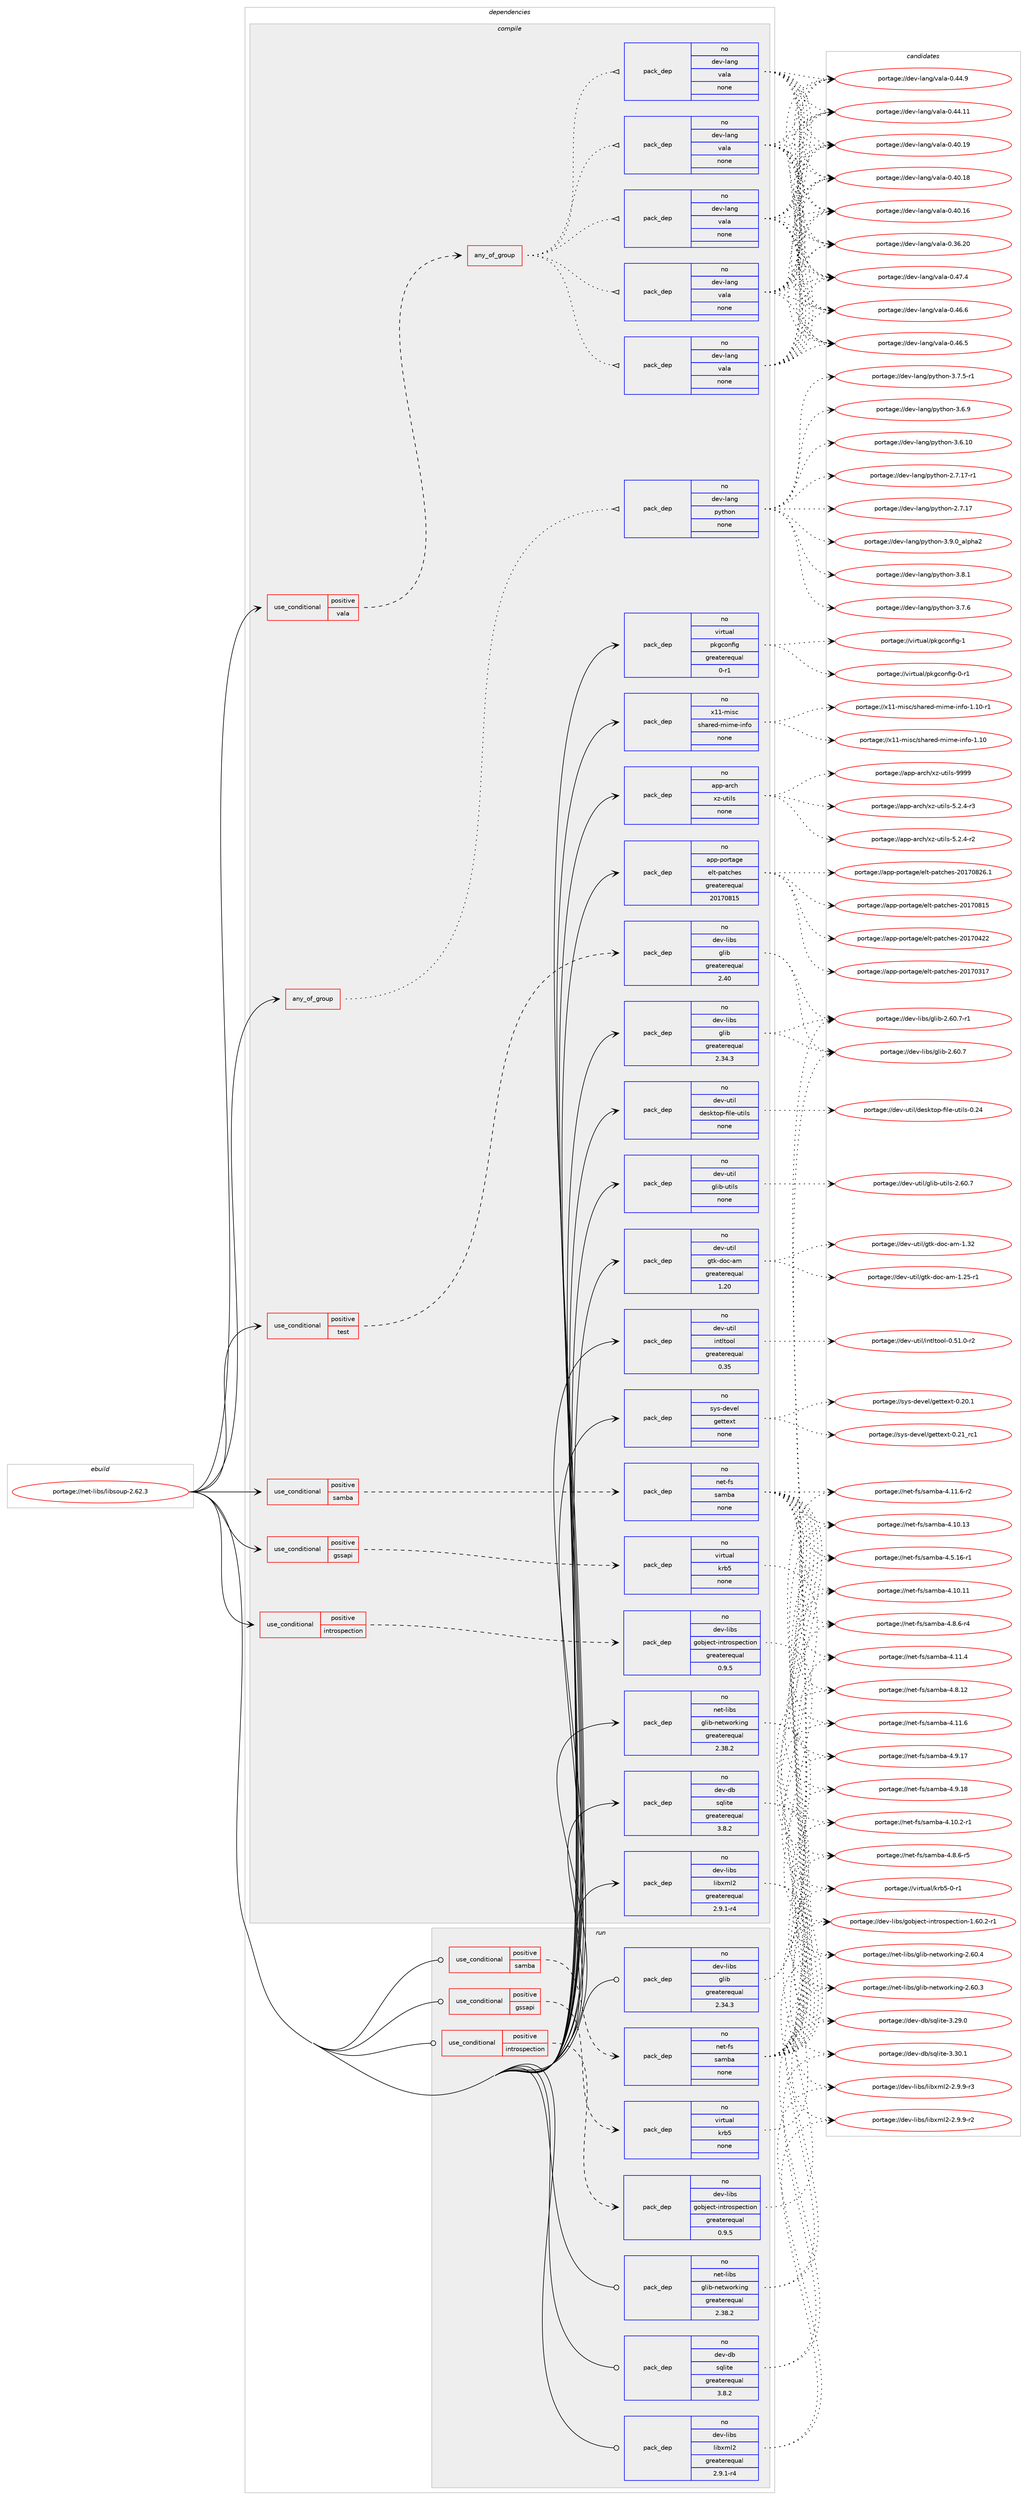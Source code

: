 digraph prolog {

# *************
# Graph options
# *************

newrank=true;
concentrate=true;
compound=true;
graph [rankdir=LR,fontname=Helvetica,fontsize=10,ranksep=1.5];#, ranksep=2.5, nodesep=0.2];
edge  [arrowhead=vee];
node  [fontname=Helvetica,fontsize=10];

# **********
# The ebuild
# **********

subgraph cluster_leftcol {
color=gray;
rank=same;
label=<<i>ebuild</i>>;
id [label="portage://net-libs/libsoup-2.62.3", color=red, width=4, href="../net-libs/libsoup-2.62.3.svg"];
}

# ****************
# The dependencies
# ****************

subgraph cluster_midcol {
color=gray;
label=<<i>dependencies</i>>;
subgraph cluster_compile {
fillcolor="#eeeeee";
style=filled;
label=<<i>compile</i>>;
subgraph any2145 {
dependency140431 [label=<<TABLE BORDER="0" CELLBORDER="1" CELLSPACING="0" CELLPADDING="4"><TR><TD CELLPADDING="10">any_of_group</TD></TR></TABLE>>, shape=none, color=red];subgraph pack107980 {
dependency140432 [label=<<TABLE BORDER="0" CELLBORDER="1" CELLSPACING="0" CELLPADDING="4" WIDTH="220"><TR><TD ROWSPAN="6" CELLPADDING="30">pack_dep</TD></TR><TR><TD WIDTH="110">no</TD></TR><TR><TD>dev-lang</TD></TR><TR><TD>python</TD></TR><TR><TD>none</TD></TR><TR><TD></TD></TR></TABLE>>, shape=none, color=blue];
}
dependency140431:e -> dependency140432:w [weight=20,style="dotted",arrowhead="oinv"];
}
id:e -> dependency140431:w [weight=20,style="solid",arrowhead="vee"];
subgraph cond30163 {
dependency140433 [label=<<TABLE BORDER="0" CELLBORDER="1" CELLSPACING="0" CELLPADDING="4"><TR><TD ROWSPAN="3" CELLPADDING="10">use_conditional</TD></TR><TR><TD>positive</TD></TR><TR><TD>gssapi</TD></TR></TABLE>>, shape=none, color=red];
subgraph pack107981 {
dependency140434 [label=<<TABLE BORDER="0" CELLBORDER="1" CELLSPACING="0" CELLPADDING="4" WIDTH="220"><TR><TD ROWSPAN="6" CELLPADDING="30">pack_dep</TD></TR><TR><TD WIDTH="110">no</TD></TR><TR><TD>virtual</TD></TR><TR><TD>krb5</TD></TR><TR><TD>none</TD></TR><TR><TD></TD></TR></TABLE>>, shape=none, color=blue];
}
dependency140433:e -> dependency140434:w [weight=20,style="dashed",arrowhead="vee"];
}
id:e -> dependency140433:w [weight=20,style="solid",arrowhead="vee"];
subgraph cond30164 {
dependency140435 [label=<<TABLE BORDER="0" CELLBORDER="1" CELLSPACING="0" CELLPADDING="4"><TR><TD ROWSPAN="3" CELLPADDING="10">use_conditional</TD></TR><TR><TD>positive</TD></TR><TR><TD>introspection</TD></TR></TABLE>>, shape=none, color=red];
subgraph pack107982 {
dependency140436 [label=<<TABLE BORDER="0" CELLBORDER="1" CELLSPACING="0" CELLPADDING="4" WIDTH="220"><TR><TD ROWSPAN="6" CELLPADDING="30">pack_dep</TD></TR><TR><TD WIDTH="110">no</TD></TR><TR><TD>dev-libs</TD></TR><TR><TD>gobject-introspection</TD></TR><TR><TD>greaterequal</TD></TR><TR><TD>0.9.5</TD></TR></TABLE>>, shape=none, color=blue];
}
dependency140435:e -> dependency140436:w [weight=20,style="dashed",arrowhead="vee"];
}
id:e -> dependency140435:w [weight=20,style="solid",arrowhead="vee"];
subgraph cond30165 {
dependency140437 [label=<<TABLE BORDER="0" CELLBORDER="1" CELLSPACING="0" CELLPADDING="4"><TR><TD ROWSPAN="3" CELLPADDING="10">use_conditional</TD></TR><TR><TD>positive</TD></TR><TR><TD>samba</TD></TR></TABLE>>, shape=none, color=red];
subgraph pack107983 {
dependency140438 [label=<<TABLE BORDER="0" CELLBORDER="1" CELLSPACING="0" CELLPADDING="4" WIDTH="220"><TR><TD ROWSPAN="6" CELLPADDING="30">pack_dep</TD></TR><TR><TD WIDTH="110">no</TD></TR><TR><TD>net-fs</TD></TR><TR><TD>samba</TD></TR><TR><TD>none</TD></TR><TR><TD></TD></TR></TABLE>>, shape=none, color=blue];
}
dependency140437:e -> dependency140438:w [weight=20,style="dashed",arrowhead="vee"];
}
id:e -> dependency140437:w [weight=20,style="solid",arrowhead="vee"];
subgraph cond30166 {
dependency140439 [label=<<TABLE BORDER="0" CELLBORDER="1" CELLSPACING="0" CELLPADDING="4"><TR><TD ROWSPAN="3" CELLPADDING="10">use_conditional</TD></TR><TR><TD>positive</TD></TR><TR><TD>test</TD></TR></TABLE>>, shape=none, color=red];
subgraph pack107984 {
dependency140440 [label=<<TABLE BORDER="0" CELLBORDER="1" CELLSPACING="0" CELLPADDING="4" WIDTH="220"><TR><TD ROWSPAN="6" CELLPADDING="30">pack_dep</TD></TR><TR><TD WIDTH="110">no</TD></TR><TR><TD>dev-libs</TD></TR><TR><TD>glib</TD></TR><TR><TD>greaterequal</TD></TR><TR><TD>2.40</TD></TR></TABLE>>, shape=none, color=blue];
}
dependency140439:e -> dependency140440:w [weight=20,style="dashed",arrowhead="vee"];
}
id:e -> dependency140439:w [weight=20,style="solid",arrowhead="vee"];
subgraph cond30167 {
dependency140441 [label=<<TABLE BORDER="0" CELLBORDER="1" CELLSPACING="0" CELLPADDING="4"><TR><TD ROWSPAN="3" CELLPADDING="10">use_conditional</TD></TR><TR><TD>positive</TD></TR><TR><TD>vala</TD></TR></TABLE>>, shape=none, color=red];
subgraph any2146 {
dependency140442 [label=<<TABLE BORDER="0" CELLBORDER="1" CELLSPACING="0" CELLPADDING="4"><TR><TD CELLPADDING="10">any_of_group</TD></TR></TABLE>>, shape=none, color=red];subgraph pack107985 {
dependency140443 [label=<<TABLE BORDER="0" CELLBORDER="1" CELLSPACING="0" CELLPADDING="4" WIDTH="220"><TR><TD ROWSPAN="6" CELLPADDING="30">pack_dep</TD></TR><TR><TD WIDTH="110">no</TD></TR><TR><TD>dev-lang</TD></TR><TR><TD>vala</TD></TR><TR><TD>none</TD></TR><TR><TD></TD></TR></TABLE>>, shape=none, color=blue];
}
dependency140442:e -> dependency140443:w [weight=20,style="dotted",arrowhead="oinv"];
subgraph pack107986 {
dependency140444 [label=<<TABLE BORDER="0" CELLBORDER="1" CELLSPACING="0" CELLPADDING="4" WIDTH="220"><TR><TD ROWSPAN="6" CELLPADDING="30">pack_dep</TD></TR><TR><TD WIDTH="110">no</TD></TR><TR><TD>dev-lang</TD></TR><TR><TD>vala</TD></TR><TR><TD>none</TD></TR><TR><TD></TD></TR></TABLE>>, shape=none, color=blue];
}
dependency140442:e -> dependency140444:w [weight=20,style="dotted",arrowhead="oinv"];
subgraph pack107987 {
dependency140445 [label=<<TABLE BORDER="0" CELLBORDER="1" CELLSPACING="0" CELLPADDING="4" WIDTH="220"><TR><TD ROWSPAN="6" CELLPADDING="30">pack_dep</TD></TR><TR><TD WIDTH="110">no</TD></TR><TR><TD>dev-lang</TD></TR><TR><TD>vala</TD></TR><TR><TD>none</TD></TR><TR><TD></TD></TR></TABLE>>, shape=none, color=blue];
}
dependency140442:e -> dependency140445:w [weight=20,style="dotted",arrowhead="oinv"];
subgraph pack107988 {
dependency140446 [label=<<TABLE BORDER="0" CELLBORDER="1" CELLSPACING="0" CELLPADDING="4" WIDTH="220"><TR><TD ROWSPAN="6" CELLPADDING="30">pack_dep</TD></TR><TR><TD WIDTH="110">no</TD></TR><TR><TD>dev-lang</TD></TR><TR><TD>vala</TD></TR><TR><TD>none</TD></TR><TR><TD></TD></TR></TABLE>>, shape=none, color=blue];
}
dependency140442:e -> dependency140446:w [weight=20,style="dotted",arrowhead="oinv"];
subgraph pack107989 {
dependency140447 [label=<<TABLE BORDER="0" CELLBORDER="1" CELLSPACING="0" CELLPADDING="4" WIDTH="220"><TR><TD ROWSPAN="6" CELLPADDING="30">pack_dep</TD></TR><TR><TD WIDTH="110">no</TD></TR><TR><TD>dev-lang</TD></TR><TR><TD>vala</TD></TR><TR><TD>none</TD></TR><TR><TD></TD></TR></TABLE>>, shape=none, color=blue];
}
dependency140442:e -> dependency140447:w [weight=20,style="dotted",arrowhead="oinv"];
}
dependency140441:e -> dependency140442:w [weight=20,style="dashed",arrowhead="vee"];
}
id:e -> dependency140441:w [weight=20,style="solid",arrowhead="vee"];
subgraph pack107990 {
dependency140448 [label=<<TABLE BORDER="0" CELLBORDER="1" CELLSPACING="0" CELLPADDING="4" WIDTH="220"><TR><TD ROWSPAN="6" CELLPADDING="30">pack_dep</TD></TR><TR><TD WIDTH="110">no</TD></TR><TR><TD>app-arch</TD></TR><TR><TD>xz-utils</TD></TR><TR><TD>none</TD></TR><TR><TD></TD></TR></TABLE>>, shape=none, color=blue];
}
id:e -> dependency140448:w [weight=20,style="solid",arrowhead="vee"];
subgraph pack107991 {
dependency140449 [label=<<TABLE BORDER="0" CELLBORDER="1" CELLSPACING="0" CELLPADDING="4" WIDTH="220"><TR><TD ROWSPAN="6" CELLPADDING="30">pack_dep</TD></TR><TR><TD WIDTH="110">no</TD></TR><TR><TD>app-portage</TD></TR><TR><TD>elt-patches</TD></TR><TR><TD>greaterequal</TD></TR><TR><TD>20170815</TD></TR></TABLE>>, shape=none, color=blue];
}
id:e -> dependency140449:w [weight=20,style="solid",arrowhead="vee"];
subgraph pack107992 {
dependency140450 [label=<<TABLE BORDER="0" CELLBORDER="1" CELLSPACING="0" CELLPADDING="4" WIDTH="220"><TR><TD ROWSPAN="6" CELLPADDING="30">pack_dep</TD></TR><TR><TD WIDTH="110">no</TD></TR><TR><TD>dev-db</TD></TR><TR><TD>sqlite</TD></TR><TR><TD>greaterequal</TD></TR><TR><TD>3.8.2</TD></TR></TABLE>>, shape=none, color=blue];
}
id:e -> dependency140450:w [weight=20,style="solid",arrowhead="vee"];
subgraph pack107993 {
dependency140451 [label=<<TABLE BORDER="0" CELLBORDER="1" CELLSPACING="0" CELLPADDING="4" WIDTH="220"><TR><TD ROWSPAN="6" CELLPADDING="30">pack_dep</TD></TR><TR><TD WIDTH="110">no</TD></TR><TR><TD>dev-libs</TD></TR><TR><TD>glib</TD></TR><TR><TD>greaterequal</TD></TR><TR><TD>2.34.3</TD></TR></TABLE>>, shape=none, color=blue];
}
id:e -> dependency140451:w [weight=20,style="solid",arrowhead="vee"];
subgraph pack107994 {
dependency140452 [label=<<TABLE BORDER="0" CELLBORDER="1" CELLSPACING="0" CELLPADDING="4" WIDTH="220"><TR><TD ROWSPAN="6" CELLPADDING="30">pack_dep</TD></TR><TR><TD WIDTH="110">no</TD></TR><TR><TD>dev-libs</TD></TR><TR><TD>libxml2</TD></TR><TR><TD>greaterequal</TD></TR><TR><TD>2.9.1-r4</TD></TR></TABLE>>, shape=none, color=blue];
}
id:e -> dependency140452:w [weight=20,style="solid",arrowhead="vee"];
subgraph pack107995 {
dependency140453 [label=<<TABLE BORDER="0" CELLBORDER="1" CELLSPACING="0" CELLPADDING="4" WIDTH="220"><TR><TD ROWSPAN="6" CELLPADDING="30">pack_dep</TD></TR><TR><TD WIDTH="110">no</TD></TR><TR><TD>dev-util</TD></TR><TR><TD>desktop-file-utils</TD></TR><TR><TD>none</TD></TR><TR><TD></TD></TR></TABLE>>, shape=none, color=blue];
}
id:e -> dependency140453:w [weight=20,style="solid",arrowhead="vee"];
subgraph pack107996 {
dependency140454 [label=<<TABLE BORDER="0" CELLBORDER="1" CELLSPACING="0" CELLPADDING="4" WIDTH="220"><TR><TD ROWSPAN="6" CELLPADDING="30">pack_dep</TD></TR><TR><TD WIDTH="110">no</TD></TR><TR><TD>dev-util</TD></TR><TR><TD>glib-utils</TD></TR><TR><TD>none</TD></TR><TR><TD></TD></TR></TABLE>>, shape=none, color=blue];
}
id:e -> dependency140454:w [weight=20,style="solid",arrowhead="vee"];
subgraph pack107997 {
dependency140455 [label=<<TABLE BORDER="0" CELLBORDER="1" CELLSPACING="0" CELLPADDING="4" WIDTH="220"><TR><TD ROWSPAN="6" CELLPADDING="30">pack_dep</TD></TR><TR><TD WIDTH="110">no</TD></TR><TR><TD>dev-util</TD></TR><TR><TD>gtk-doc-am</TD></TR><TR><TD>greaterequal</TD></TR><TR><TD>1.20</TD></TR></TABLE>>, shape=none, color=blue];
}
id:e -> dependency140455:w [weight=20,style="solid",arrowhead="vee"];
subgraph pack107998 {
dependency140456 [label=<<TABLE BORDER="0" CELLBORDER="1" CELLSPACING="0" CELLPADDING="4" WIDTH="220"><TR><TD ROWSPAN="6" CELLPADDING="30">pack_dep</TD></TR><TR><TD WIDTH="110">no</TD></TR><TR><TD>dev-util</TD></TR><TR><TD>intltool</TD></TR><TR><TD>greaterequal</TD></TR><TR><TD>0.35</TD></TR></TABLE>>, shape=none, color=blue];
}
id:e -> dependency140456:w [weight=20,style="solid",arrowhead="vee"];
subgraph pack107999 {
dependency140457 [label=<<TABLE BORDER="0" CELLBORDER="1" CELLSPACING="0" CELLPADDING="4" WIDTH="220"><TR><TD ROWSPAN="6" CELLPADDING="30">pack_dep</TD></TR><TR><TD WIDTH="110">no</TD></TR><TR><TD>net-libs</TD></TR><TR><TD>glib-networking</TD></TR><TR><TD>greaterequal</TD></TR><TR><TD>2.38.2</TD></TR></TABLE>>, shape=none, color=blue];
}
id:e -> dependency140457:w [weight=20,style="solid",arrowhead="vee"];
subgraph pack108000 {
dependency140458 [label=<<TABLE BORDER="0" CELLBORDER="1" CELLSPACING="0" CELLPADDING="4" WIDTH="220"><TR><TD ROWSPAN="6" CELLPADDING="30">pack_dep</TD></TR><TR><TD WIDTH="110">no</TD></TR><TR><TD>sys-devel</TD></TR><TR><TD>gettext</TD></TR><TR><TD>none</TD></TR><TR><TD></TD></TR></TABLE>>, shape=none, color=blue];
}
id:e -> dependency140458:w [weight=20,style="solid",arrowhead="vee"];
subgraph pack108001 {
dependency140459 [label=<<TABLE BORDER="0" CELLBORDER="1" CELLSPACING="0" CELLPADDING="4" WIDTH="220"><TR><TD ROWSPAN="6" CELLPADDING="30">pack_dep</TD></TR><TR><TD WIDTH="110">no</TD></TR><TR><TD>virtual</TD></TR><TR><TD>pkgconfig</TD></TR><TR><TD>greaterequal</TD></TR><TR><TD>0-r1</TD></TR></TABLE>>, shape=none, color=blue];
}
id:e -> dependency140459:w [weight=20,style="solid",arrowhead="vee"];
subgraph pack108002 {
dependency140460 [label=<<TABLE BORDER="0" CELLBORDER="1" CELLSPACING="0" CELLPADDING="4" WIDTH="220"><TR><TD ROWSPAN="6" CELLPADDING="30">pack_dep</TD></TR><TR><TD WIDTH="110">no</TD></TR><TR><TD>x11-misc</TD></TR><TR><TD>shared-mime-info</TD></TR><TR><TD>none</TD></TR><TR><TD></TD></TR></TABLE>>, shape=none, color=blue];
}
id:e -> dependency140460:w [weight=20,style="solid",arrowhead="vee"];
}
subgraph cluster_compileandrun {
fillcolor="#eeeeee";
style=filled;
label=<<i>compile and run</i>>;
}
subgraph cluster_run {
fillcolor="#eeeeee";
style=filled;
label=<<i>run</i>>;
subgraph cond30168 {
dependency140461 [label=<<TABLE BORDER="0" CELLBORDER="1" CELLSPACING="0" CELLPADDING="4"><TR><TD ROWSPAN="3" CELLPADDING="10">use_conditional</TD></TR><TR><TD>positive</TD></TR><TR><TD>gssapi</TD></TR></TABLE>>, shape=none, color=red];
subgraph pack108003 {
dependency140462 [label=<<TABLE BORDER="0" CELLBORDER="1" CELLSPACING="0" CELLPADDING="4" WIDTH="220"><TR><TD ROWSPAN="6" CELLPADDING="30">pack_dep</TD></TR><TR><TD WIDTH="110">no</TD></TR><TR><TD>virtual</TD></TR><TR><TD>krb5</TD></TR><TR><TD>none</TD></TR><TR><TD></TD></TR></TABLE>>, shape=none, color=blue];
}
dependency140461:e -> dependency140462:w [weight=20,style="dashed",arrowhead="vee"];
}
id:e -> dependency140461:w [weight=20,style="solid",arrowhead="odot"];
subgraph cond30169 {
dependency140463 [label=<<TABLE BORDER="0" CELLBORDER="1" CELLSPACING="0" CELLPADDING="4"><TR><TD ROWSPAN="3" CELLPADDING="10">use_conditional</TD></TR><TR><TD>positive</TD></TR><TR><TD>introspection</TD></TR></TABLE>>, shape=none, color=red];
subgraph pack108004 {
dependency140464 [label=<<TABLE BORDER="0" CELLBORDER="1" CELLSPACING="0" CELLPADDING="4" WIDTH="220"><TR><TD ROWSPAN="6" CELLPADDING="30">pack_dep</TD></TR><TR><TD WIDTH="110">no</TD></TR><TR><TD>dev-libs</TD></TR><TR><TD>gobject-introspection</TD></TR><TR><TD>greaterequal</TD></TR><TR><TD>0.9.5</TD></TR></TABLE>>, shape=none, color=blue];
}
dependency140463:e -> dependency140464:w [weight=20,style="dashed",arrowhead="vee"];
}
id:e -> dependency140463:w [weight=20,style="solid",arrowhead="odot"];
subgraph cond30170 {
dependency140465 [label=<<TABLE BORDER="0" CELLBORDER="1" CELLSPACING="0" CELLPADDING="4"><TR><TD ROWSPAN="3" CELLPADDING="10">use_conditional</TD></TR><TR><TD>positive</TD></TR><TR><TD>samba</TD></TR></TABLE>>, shape=none, color=red];
subgraph pack108005 {
dependency140466 [label=<<TABLE BORDER="0" CELLBORDER="1" CELLSPACING="0" CELLPADDING="4" WIDTH="220"><TR><TD ROWSPAN="6" CELLPADDING="30">pack_dep</TD></TR><TR><TD WIDTH="110">no</TD></TR><TR><TD>net-fs</TD></TR><TR><TD>samba</TD></TR><TR><TD>none</TD></TR><TR><TD></TD></TR></TABLE>>, shape=none, color=blue];
}
dependency140465:e -> dependency140466:w [weight=20,style="dashed",arrowhead="vee"];
}
id:e -> dependency140465:w [weight=20,style="solid",arrowhead="odot"];
subgraph pack108006 {
dependency140467 [label=<<TABLE BORDER="0" CELLBORDER="1" CELLSPACING="0" CELLPADDING="4" WIDTH="220"><TR><TD ROWSPAN="6" CELLPADDING="30">pack_dep</TD></TR><TR><TD WIDTH="110">no</TD></TR><TR><TD>dev-db</TD></TR><TR><TD>sqlite</TD></TR><TR><TD>greaterequal</TD></TR><TR><TD>3.8.2</TD></TR></TABLE>>, shape=none, color=blue];
}
id:e -> dependency140467:w [weight=20,style="solid",arrowhead="odot"];
subgraph pack108007 {
dependency140468 [label=<<TABLE BORDER="0" CELLBORDER="1" CELLSPACING="0" CELLPADDING="4" WIDTH="220"><TR><TD ROWSPAN="6" CELLPADDING="30">pack_dep</TD></TR><TR><TD WIDTH="110">no</TD></TR><TR><TD>dev-libs</TD></TR><TR><TD>glib</TD></TR><TR><TD>greaterequal</TD></TR><TR><TD>2.34.3</TD></TR></TABLE>>, shape=none, color=blue];
}
id:e -> dependency140468:w [weight=20,style="solid",arrowhead="odot"];
subgraph pack108008 {
dependency140469 [label=<<TABLE BORDER="0" CELLBORDER="1" CELLSPACING="0" CELLPADDING="4" WIDTH="220"><TR><TD ROWSPAN="6" CELLPADDING="30">pack_dep</TD></TR><TR><TD WIDTH="110">no</TD></TR><TR><TD>dev-libs</TD></TR><TR><TD>libxml2</TD></TR><TR><TD>greaterequal</TD></TR><TR><TD>2.9.1-r4</TD></TR></TABLE>>, shape=none, color=blue];
}
id:e -> dependency140469:w [weight=20,style="solid",arrowhead="odot"];
subgraph pack108009 {
dependency140470 [label=<<TABLE BORDER="0" CELLBORDER="1" CELLSPACING="0" CELLPADDING="4" WIDTH="220"><TR><TD ROWSPAN="6" CELLPADDING="30">pack_dep</TD></TR><TR><TD WIDTH="110">no</TD></TR><TR><TD>net-libs</TD></TR><TR><TD>glib-networking</TD></TR><TR><TD>greaterequal</TD></TR><TR><TD>2.38.2</TD></TR></TABLE>>, shape=none, color=blue];
}
id:e -> dependency140470:w [weight=20,style="solid",arrowhead="odot"];
}
}

# **************
# The candidates
# **************

subgraph cluster_choices {
rank=same;
color=gray;
label=<<i>candidates</i>>;

subgraph choice107980 {
color=black;
nodesep=1;
choice10010111845108971101034711212111610411111045514657464895971081121049750 [label="portage://dev-lang/python-3.9.0_alpha2", color=red, width=4,href="../dev-lang/python-3.9.0_alpha2.svg"];
choice100101118451089711010347112121116104111110455146564649 [label="portage://dev-lang/python-3.8.1", color=red, width=4,href="../dev-lang/python-3.8.1.svg"];
choice100101118451089711010347112121116104111110455146554654 [label="portage://dev-lang/python-3.7.6", color=red, width=4,href="../dev-lang/python-3.7.6.svg"];
choice1001011184510897110103471121211161041111104551465546534511449 [label="portage://dev-lang/python-3.7.5-r1", color=red, width=4,href="../dev-lang/python-3.7.5-r1.svg"];
choice100101118451089711010347112121116104111110455146544657 [label="portage://dev-lang/python-3.6.9", color=red, width=4,href="../dev-lang/python-3.6.9.svg"];
choice10010111845108971101034711212111610411111045514654464948 [label="portage://dev-lang/python-3.6.10", color=red, width=4,href="../dev-lang/python-3.6.10.svg"];
choice100101118451089711010347112121116104111110455046554649554511449 [label="portage://dev-lang/python-2.7.17-r1", color=red, width=4,href="../dev-lang/python-2.7.17-r1.svg"];
choice10010111845108971101034711212111610411111045504655464955 [label="portage://dev-lang/python-2.7.17", color=red, width=4,href="../dev-lang/python-2.7.17.svg"];
dependency140432:e -> choice10010111845108971101034711212111610411111045514657464895971081121049750:w [style=dotted,weight="100"];
dependency140432:e -> choice100101118451089711010347112121116104111110455146564649:w [style=dotted,weight="100"];
dependency140432:e -> choice100101118451089711010347112121116104111110455146554654:w [style=dotted,weight="100"];
dependency140432:e -> choice1001011184510897110103471121211161041111104551465546534511449:w [style=dotted,weight="100"];
dependency140432:e -> choice100101118451089711010347112121116104111110455146544657:w [style=dotted,weight="100"];
dependency140432:e -> choice10010111845108971101034711212111610411111045514654464948:w [style=dotted,weight="100"];
dependency140432:e -> choice100101118451089711010347112121116104111110455046554649554511449:w [style=dotted,weight="100"];
dependency140432:e -> choice10010111845108971101034711212111610411111045504655464955:w [style=dotted,weight="100"];
}
subgraph choice107981 {
color=black;
nodesep=1;
choice1181051141161179710847107114985345484511449 [label="portage://virtual/krb5-0-r1", color=red, width=4,href="../virtual/krb5-0-r1.svg"];
dependency140434:e -> choice1181051141161179710847107114985345484511449:w [style=dotted,weight="100"];
}
subgraph choice107982 {
color=black;
nodesep=1;
choice10010111845108105981154710311198106101991164510511011611411111511210199116105111110454946544846504511449 [label="portage://dev-libs/gobject-introspection-1.60.2-r1", color=red, width=4,href="../dev-libs/gobject-introspection-1.60.2-r1.svg"];
dependency140436:e -> choice10010111845108105981154710311198106101991164510511011611411111511210199116105111110454946544846504511449:w [style=dotted,weight="100"];
}
subgraph choice107983 {
color=black;
nodesep=1;
choice110101116451021154711597109989745524657464956 [label="portage://net-fs/samba-4.9.18", color=red, width=4,href="../net-fs/samba-4.9.18.svg"];
choice110101116451021154711597109989745524657464955 [label="portage://net-fs/samba-4.9.17", color=red, width=4,href="../net-fs/samba-4.9.17.svg"];
choice11010111645102115471159710998974552465646544511453 [label="portage://net-fs/samba-4.8.6-r5", color=red, width=4,href="../net-fs/samba-4.8.6-r5.svg"];
choice11010111645102115471159710998974552465646544511452 [label="portage://net-fs/samba-4.8.6-r4", color=red, width=4,href="../net-fs/samba-4.8.6-r4.svg"];
choice110101116451021154711597109989745524656464950 [label="portage://net-fs/samba-4.8.12", color=red, width=4,href="../net-fs/samba-4.8.12.svg"];
choice1101011164510211547115971099897455246534649544511449 [label="portage://net-fs/samba-4.5.16-r1", color=red, width=4,href="../net-fs/samba-4.5.16-r1.svg"];
choice1101011164510211547115971099897455246494946544511450 [label="portage://net-fs/samba-4.11.6-r2", color=red, width=4,href="../net-fs/samba-4.11.6-r2.svg"];
choice110101116451021154711597109989745524649494654 [label="portage://net-fs/samba-4.11.6", color=red, width=4,href="../net-fs/samba-4.11.6.svg"];
choice110101116451021154711597109989745524649494652 [label="portage://net-fs/samba-4.11.4", color=red, width=4,href="../net-fs/samba-4.11.4.svg"];
choice1101011164510211547115971099897455246494846504511449 [label="portage://net-fs/samba-4.10.2-r1", color=red, width=4,href="../net-fs/samba-4.10.2-r1.svg"];
choice11010111645102115471159710998974552464948464951 [label="portage://net-fs/samba-4.10.13", color=red, width=4,href="../net-fs/samba-4.10.13.svg"];
choice11010111645102115471159710998974552464948464949 [label="portage://net-fs/samba-4.10.11", color=red, width=4,href="../net-fs/samba-4.10.11.svg"];
dependency140438:e -> choice110101116451021154711597109989745524657464956:w [style=dotted,weight="100"];
dependency140438:e -> choice110101116451021154711597109989745524657464955:w [style=dotted,weight="100"];
dependency140438:e -> choice11010111645102115471159710998974552465646544511453:w [style=dotted,weight="100"];
dependency140438:e -> choice11010111645102115471159710998974552465646544511452:w [style=dotted,weight="100"];
dependency140438:e -> choice110101116451021154711597109989745524656464950:w [style=dotted,weight="100"];
dependency140438:e -> choice1101011164510211547115971099897455246534649544511449:w [style=dotted,weight="100"];
dependency140438:e -> choice1101011164510211547115971099897455246494946544511450:w [style=dotted,weight="100"];
dependency140438:e -> choice110101116451021154711597109989745524649494654:w [style=dotted,weight="100"];
dependency140438:e -> choice110101116451021154711597109989745524649494652:w [style=dotted,weight="100"];
dependency140438:e -> choice1101011164510211547115971099897455246494846504511449:w [style=dotted,weight="100"];
dependency140438:e -> choice11010111645102115471159710998974552464948464951:w [style=dotted,weight="100"];
dependency140438:e -> choice11010111645102115471159710998974552464948464949:w [style=dotted,weight="100"];
}
subgraph choice107984 {
color=black;
nodesep=1;
choice10010111845108105981154710310810598455046544846554511449 [label="portage://dev-libs/glib-2.60.7-r1", color=red, width=4,href="../dev-libs/glib-2.60.7-r1.svg"];
choice1001011184510810598115471031081059845504654484655 [label="portage://dev-libs/glib-2.60.7", color=red, width=4,href="../dev-libs/glib-2.60.7.svg"];
dependency140440:e -> choice10010111845108105981154710310810598455046544846554511449:w [style=dotted,weight="100"];
dependency140440:e -> choice1001011184510810598115471031081059845504654484655:w [style=dotted,weight="100"];
}
subgraph choice107985 {
color=black;
nodesep=1;
choice100101118451089711010347118971089745484652554652 [label="portage://dev-lang/vala-0.47.4", color=red, width=4,href="../dev-lang/vala-0.47.4.svg"];
choice100101118451089711010347118971089745484652544654 [label="portage://dev-lang/vala-0.46.6", color=red, width=4,href="../dev-lang/vala-0.46.6.svg"];
choice100101118451089711010347118971089745484652544653 [label="portage://dev-lang/vala-0.46.5", color=red, width=4,href="../dev-lang/vala-0.46.5.svg"];
choice100101118451089711010347118971089745484652524657 [label="portage://dev-lang/vala-0.44.9", color=red, width=4,href="../dev-lang/vala-0.44.9.svg"];
choice10010111845108971101034711897108974548465252464949 [label="portage://dev-lang/vala-0.44.11", color=red, width=4,href="../dev-lang/vala-0.44.11.svg"];
choice10010111845108971101034711897108974548465248464957 [label="portage://dev-lang/vala-0.40.19", color=red, width=4,href="../dev-lang/vala-0.40.19.svg"];
choice10010111845108971101034711897108974548465248464956 [label="portage://dev-lang/vala-0.40.18", color=red, width=4,href="../dev-lang/vala-0.40.18.svg"];
choice10010111845108971101034711897108974548465248464954 [label="portage://dev-lang/vala-0.40.16", color=red, width=4,href="../dev-lang/vala-0.40.16.svg"];
choice10010111845108971101034711897108974548465154465048 [label="portage://dev-lang/vala-0.36.20", color=red, width=4,href="../dev-lang/vala-0.36.20.svg"];
dependency140443:e -> choice100101118451089711010347118971089745484652554652:w [style=dotted,weight="100"];
dependency140443:e -> choice100101118451089711010347118971089745484652544654:w [style=dotted,weight="100"];
dependency140443:e -> choice100101118451089711010347118971089745484652544653:w [style=dotted,weight="100"];
dependency140443:e -> choice100101118451089711010347118971089745484652524657:w [style=dotted,weight="100"];
dependency140443:e -> choice10010111845108971101034711897108974548465252464949:w [style=dotted,weight="100"];
dependency140443:e -> choice10010111845108971101034711897108974548465248464957:w [style=dotted,weight="100"];
dependency140443:e -> choice10010111845108971101034711897108974548465248464956:w [style=dotted,weight="100"];
dependency140443:e -> choice10010111845108971101034711897108974548465248464954:w [style=dotted,weight="100"];
dependency140443:e -> choice10010111845108971101034711897108974548465154465048:w [style=dotted,weight="100"];
}
subgraph choice107986 {
color=black;
nodesep=1;
choice100101118451089711010347118971089745484652554652 [label="portage://dev-lang/vala-0.47.4", color=red, width=4,href="../dev-lang/vala-0.47.4.svg"];
choice100101118451089711010347118971089745484652544654 [label="portage://dev-lang/vala-0.46.6", color=red, width=4,href="../dev-lang/vala-0.46.6.svg"];
choice100101118451089711010347118971089745484652544653 [label="portage://dev-lang/vala-0.46.5", color=red, width=4,href="../dev-lang/vala-0.46.5.svg"];
choice100101118451089711010347118971089745484652524657 [label="portage://dev-lang/vala-0.44.9", color=red, width=4,href="../dev-lang/vala-0.44.9.svg"];
choice10010111845108971101034711897108974548465252464949 [label="portage://dev-lang/vala-0.44.11", color=red, width=4,href="../dev-lang/vala-0.44.11.svg"];
choice10010111845108971101034711897108974548465248464957 [label="portage://dev-lang/vala-0.40.19", color=red, width=4,href="../dev-lang/vala-0.40.19.svg"];
choice10010111845108971101034711897108974548465248464956 [label="portage://dev-lang/vala-0.40.18", color=red, width=4,href="../dev-lang/vala-0.40.18.svg"];
choice10010111845108971101034711897108974548465248464954 [label="portage://dev-lang/vala-0.40.16", color=red, width=4,href="../dev-lang/vala-0.40.16.svg"];
choice10010111845108971101034711897108974548465154465048 [label="portage://dev-lang/vala-0.36.20", color=red, width=4,href="../dev-lang/vala-0.36.20.svg"];
dependency140444:e -> choice100101118451089711010347118971089745484652554652:w [style=dotted,weight="100"];
dependency140444:e -> choice100101118451089711010347118971089745484652544654:w [style=dotted,weight="100"];
dependency140444:e -> choice100101118451089711010347118971089745484652544653:w [style=dotted,weight="100"];
dependency140444:e -> choice100101118451089711010347118971089745484652524657:w [style=dotted,weight="100"];
dependency140444:e -> choice10010111845108971101034711897108974548465252464949:w [style=dotted,weight="100"];
dependency140444:e -> choice10010111845108971101034711897108974548465248464957:w [style=dotted,weight="100"];
dependency140444:e -> choice10010111845108971101034711897108974548465248464956:w [style=dotted,weight="100"];
dependency140444:e -> choice10010111845108971101034711897108974548465248464954:w [style=dotted,weight="100"];
dependency140444:e -> choice10010111845108971101034711897108974548465154465048:w [style=dotted,weight="100"];
}
subgraph choice107987 {
color=black;
nodesep=1;
choice100101118451089711010347118971089745484652554652 [label="portage://dev-lang/vala-0.47.4", color=red, width=4,href="../dev-lang/vala-0.47.4.svg"];
choice100101118451089711010347118971089745484652544654 [label="portage://dev-lang/vala-0.46.6", color=red, width=4,href="../dev-lang/vala-0.46.6.svg"];
choice100101118451089711010347118971089745484652544653 [label="portage://dev-lang/vala-0.46.5", color=red, width=4,href="../dev-lang/vala-0.46.5.svg"];
choice100101118451089711010347118971089745484652524657 [label="portage://dev-lang/vala-0.44.9", color=red, width=4,href="../dev-lang/vala-0.44.9.svg"];
choice10010111845108971101034711897108974548465252464949 [label="portage://dev-lang/vala-0.44.11", color=red, width=4,href="../dev-lang/vala-0.44.11.svg"];
choice10010111845108971101034711897108974548465248464957 [label="portage://dev-lang/vala-0.40.19", color=red, width=4,href="../dev-lang/vala-0.40.19.svg"];
choice10010111845108971101034711897108974548465248464956 [label="portage://dev-lang/vala-0.40.18", color=red, width=4,href="../dev-lang/vala-0.40.18.svg"];
choice10010111845108971101034711897108974548465248464954 [label="portage://dev-lang/vala-0.40.16", color=red, width=4,href="../dev-lang/vala-0.40.16.svg"];
choice10010111845108971101034711897108974548465154465048 [label="portage://dev-lang/vala-0.36.20", color=red, width=4,href="../dev-lang/vala-0.36.20.svg"];
dependency140445:e -> choice100101118451089711010347118971089745484652554652:w [style=dotted,weight="100"];
dependency140445:e -> choice100101118451089711010347118971089745484652544654:w [style=dotted,weight="100"];
dependency140445:e -> choice100101118451089711010347118971089745484652544653:w [style=dotted,weight="100"];
dependency140445:e -> choice100101118451089711010347118971089745484652524657:w [style=dotted,weight="100"];
dependency140445:e -> choice10010111845108971101034711897108974548465252464949:w [style=dotted,weight="100"];
dependency140445:e -> choice10010111845108971101034711897108974548465248464957:w [style=dotted,weight="100"];
dependency140445:e -> choice10010111845108971101034711897108974548465248464956:w [style=dotted,weight="100"];
dependency140445:e -> choice10010111845108971101034711897108974548465248464954:w [style=dotted,weight="100"];
dependency140445:e -> choice10010111845108971101034711897108974548465154465048:w [style=dotted,weight="100"];
}
subgraph choice107988 {
color=black;
nodesep=1;
choice100101118451089711010347118971089745484652554652 [label="portage://dev-lang/vala-0.47.4", color=red, width=4,href="../dev-lang/vala-0.47.4.svg"];
choice100101118451089711010347118971089745484652544654 [label="portage://dev-lang/vala-0.46.6", color=red, width=4,href="../dev-lang/vala-0.46.6.svg"];
choice100101118451089711010347118971089745484652544653 [label="portage://dev-lang/vala-0.46.5", color=red, width=4,href="../dev-lang/vala-0.46.5.svg"];
choice100101118451089711010347118971089745484652524657 [label="portage://dev-lang/vala-0.44.9", color=red, width=4,href="../dev-lang/vala-0.44.9.svg"];
choice10010111845108971101034711897108974548465252464949 [label="portage://dev-lang/vala-0.44.11", color=red, width=4,href="../dev-lang/vala-0.44.11.svg"];
choice10010111845108971101034711897108974548465248464957 [label="portage://dev-lang/vala-0.40.19", color=red, width=4,href="../dev-lang/vala-0.40.19.svg"];
choice10010111845108971101034711897108974548465248464956 [label="portage://dev-lang/vala-0.40.18", color=red, width=4,href="../dev-lang/vala-0.40.18.svg"];
choice10010111845108971101034711897108974548465248464954 [label="portage://dev-lang/vala-0.40.16", color=red, width=4,href="../dev-lang/vala-0.40.16.svg"];
choice10010111845108971101034711897108974548465154465048 [label="portage://dev-lang/vala-0.36.20", color=red, width=4,href="../dev-lang/vala-0.36.20.svg"];
dependency140446:e -> choice100101118451089711010347118971089745484652554652:w [style=dotted,weight="100"];
dependency140446:e -> choice100101118451089711010347118971089745484652544654:w [style=dotted,weight="100"];
dependency140446:e -> choice100101118451089711010347118971089745484652544653:w [style=dotted,weight="100"];
dependency140446:e -> choice100101118451089711010347118971089745484652524657:w [style=dotted,weight="100"];
dependency140446:e -> choice10010111845108971101034711897108974548465252464949:w [style=dotted,weight="100"];
dependency140446:e -> choice10010111845108971101034711897108974548465248464957:w [style=dotted,weight="100"];
dependency140446:e -> choice10010111845108971101034711897108974548465248464956:w [style=dotted,weight="100"];
dependency140446:e -> choice10010111845108971101034711897108974548465248464954:w [style=dotted,weight="100"];
dependency140446:e -> choice10010111845108971101034711897108974548465154465048:w [style=dotted,weight="100"];
}
subgraph choice107989 {
color=black;
nodesep=1;
choice100101118451089711010347118971089745484652554652 [label="portage://dev-lang/vala-0.47.4", color=red, width=4,href="../dev-lang/vala-0.47.4.svg"];
choice100101118451089711010347118971089745484652544654 [label="portage://dev-lang/vala-0.46.6", color=red, width=4,href="../dev-lang/vala-0.46.6.svg"];
choice100101118451089711010347118971089745484652544653 [label="portage://dev-lang/vala-0.46.5", color=red, width=4,href="../dev-lang/vala-0.46.5.svg"];
choice100101118451089711010347118971089745484652524657 [label="portage://dev-lang/vala-0.44.9", color=red, width=4,href="../dev-lang/vala-0.44.9.svg"];
choice10010111845108971101034711897108974548465252464949 [label="portage://dev-lang/vala-0.44.11", color=red, width=4,href="../dev-lang/vala-0.44.11.svg"];
choice10010111845108971101034711897108974548465248464957 [label="portage://dev-lang/vala-0.40.19", color=red, width=4,href="../dev-lang/vala-0.40.19.svg"];
choice10010111845108971101034711897108974548465248464956 [label="portage://dev-lang/vala-0.40.18", color=red, width=4,href="../dev-lang/vala-0.40.18.svg"];
choice10010111845108971101034711897108974548465248464954 [label="portage://dev-lang/vala-0.40.16", color=red, width=4,href="../dev-lang/vala-0.40.16.svg"];
choice10010111845108971101034711897108974548465154465048 [label="portage://dev-lang/vala-0.36.20", color=red, width=4,href="../dev-lang/vala-0.36.20.svg"];
dependency140447:e -> choice100101118451089711010347118971089745484652554652:w [style=dotted,weight="100"];
dependency140447:e -> choice100101118451089711010347118971089745484652544654:w [style=dotted,weight="100"];
dependency140447:e -> choice100101118451089711010347118971089745484652544653:w [style=dotted,weight="100"];
dependency140447:e -> choice100101118451089711010347118971089745484652524657:w [style=dotted,weight="100"];
dependency140447:e -> choice10010111845108971101034711897108974548465252464949:w [style=dotted,weight="100"];
dependency140447:e -> choice10010111845108971101034711897108974548465248464957:w [style=dotted,weight="100"];
dependency140447:e -> choice10010111845108971101034711897108974548465248464956:w [style=dotted,weight="100"];
dependency140447:e -> choice10010111845108971101034711897108974548465248464954:w [style=dotted,weight="100"];
dependency140447:e -> choice10010111845108971101034711897108974548465154465048:w [style=dotted,weight="100"];
}
subgraph choice107990 {
color=black;
nodesep=1;
choice9711211245971149910447120122451171161051081154557575757 [label="portage://app-arch/xz-utils-9999", color=red, width=4,href="../app-arch/xz-utils-9999.svg"];
choice9711211245971149910447120122451171161051081154553465046524511451 [label="portage://app-arch/xz-utils-5.2.4-r3", color=red, width=4,href="../app-arch/xz-utils-5.2.4-r3.svg"];
choice9711211245971149910447120122451171161051081154553465046524511450 [label="portage://app-arch/xz-utils-5.2.4-r2", color=red, width=4,href="../app-arch/xz-utils-5.2.4-r2.svg"];
dependency140448:e -> choice9711211245971149910447120122451171161051081154557575757:w [style=dotted,weight="100"];
dependency140448:e -> choice9711211245971149910447120122451171161051081154553465046524511451:w [style=dotted,weight="100"];
dependency140448:e -> choice9711211245971149910447120122451171161051081154553465046524511450:w [style=dotted,weight="100"];
}
subgraph choice107991 {
color=black;
nodesep=1;
choice971121124511211111411697103101471011081164511297116991041011154550484955485650544649 [label="portage://app-portage/elt-patches-20170826.1", color=red, width=4,href="../app-portage/elt-patches-20170826.1.svg"];
choice97112112451121111141169710310147101108116451129711699104101115455048495548564953 [label="portage://app-portage/elt-patches-20170815", color=red, width=4,href="../app-portage/elt-patches-20170815.svg"];
choice97112112451121111141169710310147101108116451129711699104101115455048495548525050 [label="portage://app-portage/elt-patches-20170422", color=red, width=4,href="../app-portage/elt-patches-20170422.svg"];
choice97112112451121111141169710310147101108116451129711699104101115455048495548514955 [label="portage://app-portage/elt-patches-20170317", color=red, width=4,href="../app-portage/elt-patches-20170317.svg"];
dependency140449:e -> choice971121124511211111411697103101471011081164511297116991041011154550484955485650544649:w [style=dotted,weight="100"];
dependency140449:e -> choice97112112451121111141169710310147101108116451129711699104101115455048495548564953:w [style=dotted,weight="100"];
dependency140449:e -> choice97112112451121111141169710310147101108116451129711699104101115455048495548525050:w [style=dotted,weight="100"];
dependency140449:e -> choice97112112451121111141169710310147101108116451129711699104101115455048495548514955:w [style=dotted,weight="100"];
}
subgraph choice107992 {
color=black;
nodesep=1;
choice10010111845100984711511310810511610145514651484649 [label="portage://dev-db/sqlite-3.30.1", color=red, width=4,href="../dev-db/sqlite-3.30.1.svg"];
choice10010111845100984711511310810511610145514650574648 [label="portage://dev-db/sqlite-3.29.0", color=red, width=4,href="../dev-db/sqlite-3.29.0.svg"];
dependency140450:e -> choice10010111845100984711511310810511610145514651484649:w [style=dotted,weight="100"];
dependency140450:e -> choice10010111845100984711511310810511610145514650574648:w [style=dotted,weight="100"];
}
subgraph choice107993 {
color=black;
nodesep=1;
choice10010111845108105981154710310810598455046544846554511449 [label="portage://dev-libs/glib-2.60.7-r1", color=red, width=4,href="../dev-libs/glib-2.60.7-r1.svg"];
choice1001011184510810598115471031081059845504654484655 [label="portage://dev-libs/glib-2.60.7", color=red, width=4,href="../dev-libs/glib-2.60.7.svg"];
dependency140451:e -> choice10010111845108105981154710310810598455046544846554511449:w [style=dotted,weight="100"];
dependency140451:e -> choice1001011184510810598115471031081059845504654484655:w [style=dotted,weight="100"];
}
subgraph choice107994 {
color=black;
nodesep=1;
choice10010111845108105981154710810598120109108504550465746574511451 [label="portage://dev-libs/libxml2-2.9.9-r3", color=red, width=4,href="../dev-libs/libxml2-2.9.9-r3.svg"];
choice10010111845108105981154710810598120109108504550465746574511450 [label="portage://dev-libs/libxml2-2.9.9-r2", color=red, width=4,href="../dev-libs/libxml2-2.9.9-r2.svg"];
dependency140452:e -> choice10010111845108105981154710810598120109108504550465746574511451:w [style=dotted,weight="100"];
dependency140452:e -> choice10010111845108105981154710810598120109108504550465746574511450:w [style=dotted,weight="100"];
}
subgraph choice107995 {
color=black;
nodesep=1;
choice100101118451171161051084710010111510711611111245102105108101451171161051081154548465052 [label="portage://dev-util/desktop-file-utils-0.24", color=red, width=4,href="../dev-util/desktop-file-utils-0.24.svg"];
dependency140453:e -> choice100101118451171161051084710010111510711611111245102105108101451171161051081154548465052:w [style=dotted,weight="100"];
}
subgraph choice107996 {
color=black;
nodesep=1;
choice1001011184511711610510847103108105984511711610510811545504654484655 [label="portage://dev-util/glib-utils-2.60.7", color=red, width=4,href="../dev-util/glib-utils-2.60.7.svg"];
dependency140454:e -> choice1001011184511711610510847103108105984511711610510811545504654484655:w [style=dotted,weight="100"];
}
subgraph choice107997 {
color=black;
nodesep=1;
choice1001011184511711610510847103116107451001119945971094549465150 [label="portage://dev-util/gtk-doc-am-1.32", color=red, width=4,href="../dev-util/gtk-doc-am-1.32.svg"];
choice10010111845117116105108471031161074510011199459710945494650534511449 [label="portage://dev-util/gtk-doc-am-1.25-r1", color=red, width=4,href="../dev-util/gtk-doc-am-1.25-r1.svg"];
dependency140455:e -> choice1001011184511711610510847103116107451001119945971094549465150:w [style=dotted,weight="100"];
dependency140455:e -> choice10010111845117116105108471031161074510011199459710945494650534511449:w [style=dotted,weight="100"];
}
subgraph choice107998 {
color=black;
nodesep=1;
choice1001011184511711610510847105110116108116111111108454846534946484511450 [label="portage://dev-util/intltool-0.51.0-r2", color=red, width=4,href="../dev-util/intltool-0.51.0-r2.svg"];
dependency140456:e -> choice1001011184511711610510847105110116108116111111108454846534946484511450:w [style=dotted,weight="100"];
}
subgraph choice107999 {
color=black;
nodesep=1;
choice110101116451081059811547103108105984511010111611911111410710511010345504654484652 [label="portage://net-libs/glib-networking-2.60.4", color=red, width=4,href="../net-libs/glib-networking-2.60.4.svg"];
choice110101116451081059811547103108105984511010111611911111410710511010345504654484651 [label="portage://net-libs/glib-networking-2.60.3", color=red, width=4,href="../net-libs/glib-networking-2.60.3.svg"];
dependency140457:e -> choice110101116451081059811547103108105984511010111611911111410710511010345504654484652:w [style=dotted,weight="100"];
dependency140457:e -> choice110101116451081059811547103108105984511010111611911111410710511010345504654484651:w [style=dotted,weight="100"];
}
subgraph choice108000 {
color=black;
nodesep=1;
choice11512111545100101118101108471031011161161011201164548465049951149949 [label="portage://sys-devel/gettext-0.21_rc1", color=red, width=4,href="../sys-devel/gettext-0.21_rc1.svg"];
choice115121115451001011181011084710310111611610112011645484650484649 [label="portage://sys-devel/gettext-0.20.1", color=red, width=4,href="../sys-devel/gettext-0.20.1.svg"];
dependency140458:e -> choice11512111545100101118101108471031011161161011201164548465049951149949:w [style=dotted,weight="100"];
dependency140458:e -> choice115121115451001011181011084710310111611610112011645484650484649:w [style=dotted,weight="100"];
}
subgraph choice108001 {
color=black;
nodesep=1;
choice1181051141161179710847112107103991111101021051034549 [label="portage://virtual/pkgconfig-1", color=red, width=4,href="../virtual/pkgconfig-1.svg"];
choice11810511411611797108471121071039911111010210510345484511449 [label="portage://virtual/pkgconfig-0-r1", color=red, width=4,href="../virtual/pkgconfig-0-r1.svg"];
dependency140459:e -> choice1181051141161179710847112107103991111101021051034549:w [style=dotted,weight="100"];
dependency140459:e -> choice11810511411611797108471121071039911111010210510345484511449:w [style=dotted,weight="100"];
}
subgraph choice108002 {
color=black;
nodesep=1;
choice120494945109105115994711510497114101100451091051091014510511010211145494649484511449 [label="portage://x11-misc/shared-mime-info-1.10-r1", color=red, width=4,href="../x11-misc/shared-mime-info-1.10-r1.svg"];
choice12049494510910511599471151049711410110045109105109101451051101021114549464948 [label="portage://x11-misc/shared-mime-info-1.10", color=red, width=4,href="../x11-misc/shared-mime-info-1.10.svg"];
dependency140460:e -> choice120494945109105115994711510497114101100451091051091014510511010211145494649484511449:w [style=dotted,weight="100"];
dependency140460:e -> choice12049494510910511599471151049711410110045109105109101451051101021114549464948:w [style=dotted,weight="100"];
}
subgraph choice108003 {
color=black;
nodesep=1;
choice1181051141161179710847107114985345484511449 [label="portage://virtual/krb5-0-r1", color=red, width=4,href="../virtual/krb5-0-r1.svg"];
dependency140462:e -> choice1181051141161179710847107114985345484511449:w [style=dotted,weight="100"];
}
subgraph choice108004 {
color=black;
nodesep=1;
choice10010111845108105981154710311198106101991164510511011611411111511210199116105111110454946544846504511449 [label="portage://dev-libs/gobject-introspection-1.60.2-r1", color=red, width=4,href="../dev-libs/gobject-introspection-1.60.2-r1.svg"];
dependency140464:e -> choice10010111845108105981154710311198106101991164510511011611411111511210199116105111110454946544846504511449:w [style=dotted,weight="100"];
}
subgraph choice108005 {
color=black;
nodesep=1;
choice110101116451021154711597109989745524657464956 [label="portage://net-fs/samba-4.9.18", color=red, width=4,href="../net-fs/samba-4.9.18.svg"];
choice110101116451021154711597109989745524657464955 [label="portage://net-fs/samba-4.9.17", color=red, width=4,href="../net-fs/samba-4.9.17.svg"];
choice11010111645102115471159710998974552465646544511453 [label="portage://net-fs/samba-4.8.6-r5", color=red, width=4,href="../net-fs/samba-4.8.6-r5.svg"];
choice11010111645102115471159710998974552465646544511452 [label="portage://net-fs/samba-4.8.6-r4", color=red, width=4,href="../net-fs/samba-4.8.6-r4.svg"];
choice110101116451021154711597109989745524656464950 [label="portage://net-fs/samba-4.8.12", color=red, width=4,href="../net-fs/samba-4.8.12.svg"];
choice1101011164510211547115971099897455246534649544511449 [label="portage://net-fs/samba-4.5.16-r1", color=red, width=4,href="../net-fs/samba-4.5.16-r1.svg"];
choice1101011164510211547115971099897455246494946544511450 [label="portage://net-fs/samba-4.11.6-r2", color=red, width=4,href="../net-fs/samba-4.11.6-r2.svg"];
choice110101116451021154711597109989745524649494654 [label="portage://net-fs/samba-4.11.6", color=red, width=4,href="../net-fs/samba-4.11.6.svg"];
choice110101116451021154711597109989745524649494652 [label="portage://net-fs/samba-4.11.4", color=red, width=4,href="../net-fs/samba-4.11.4.svg"];
choice1101011164510211547115971099897455246494846504511449 [label="portage://net-fs/samba-4.10.2-r1", color=red, width=4,href="../net-fs/samba-4.10.2-r1.svg"];
choice11010111645102115471159710998974552464948464951 [label="portage://net-fs/samba-4.10.13", color=red, width=4,href="../net-fs/samba-4.10.13.svg"];
choice11010111645102115471159710998974552464948464949 [label="portage://net-fs/samba-4.10.11", color=red, width=4,href="../net-fs/samba-4.10.11.svg"];
dependency140466:e -> choice110101116451021154711597109989745524657464956:w [style=dotted,weight="100"];
dependency140466:e -> choice110101116451021154711597109989745524657464955:w [style=dotted,weight="100"];
dependency140466:e -> choice11010111645102115471159710998974552465646544511453:w [style=dotted,weight="100"];
dependency140466:e -> choice11010111645102115471159710998974552465646544511452:w [style=dotted,weight="100"];
dependency140466:e -> choice110101116451021154711597109989745524656464950:w [style=dotted,weight="100"];
dependency140466:e -> choice1101011164510211547115971099897455246534649544511449:w [style=dotted,weight="100"];
dependency140466:e -> choice1101011164510211547115971099897455246494946544511450:w [style=dotted,weight="100"];
dependency140466:e -> choice110101116451021154711597109989745524649494654:w [style=dotted,weight="100"];
dependency140466:e -> choice110101116451021154711597109989745524649494652:w [style=dotted,weight="100"];
dependency140466:e -> choice1101011164510211547115971099897455246494846504511449:w [style=dotted,weight="100"];
dependency140466:e -> choice11010111645102115471159710998974552464948464951:w [style=dotted,weight="100"];
dependency140466:e -> choice11010111645102115471159710998974552464948464949:w [style=dotted,weight="100"];
}
subgraph choice108006 {
color=black;
nodesep=1;
choice10010111845100984711511310810511610145514651484649 [label="portage://dev-db/sqlite-3.30.1", color=red, width=4,href="../dev-db/sqlite-3.30.1.svg"];
choice10010111845100984711511310810511610145514650574648 [label="portage://dev-db/sqlite-3.29.0", color=red, width=4,href="../dev-db/sqlite-3.29.0.svg"];
dependency140467:e -> choice10010111845100984711511310810511610145514651484649:w [style=dotted,weight="100"];
dependency140467:e -> choice10010111845100984711511310810511610145514650574648:w [style=dotted,weight="100"];
}
subgraph choice108007 {
color=black;
nodesep=1;
choice10010111845108105981154710310810598455046544846554511449 [label="portage://dev-libs/glib-2.60.7-r1", color=red, width=4,href="../dev-libs/glib-2.60.7-r1.svg"];
choice1001011184510810598115471031081059845504654484655 [label="portage://dev-libs/glib-2.60.7", color=red, width=4,href="../dev-libs/glib-2.60.7.svg"];
dependency140468:e -> choice10010111845108105981154710310810598455046544846554511449:w [style=dotted,weight="100"];
dependency140468:e -> choice1001011184510810598115471031081059845504654484655:w [style=dotted,weight="100"];
}
subgraph choice108008 {
color=black;
nodesep=1;
choice10010111845108105981154710810598120109108504550465746574511451 [label="portage://dev-libs/libxml2-2.9.9-r3", color=red, width=4,href="../dev-libs/libxml2-2.9.9-r3.svg"];
choice10010111845108105981154710810598120109108504550465746574511450 [label="portage://dev-libs/libxml2-2.9.9-r2", color=red, width=4,href="../dev-libs/libxml2-2.9.9-r2.svg"];
dependency140469:e -> choice10010111845108105981154710810598120109108504550465746574511451:w [style=dotted,weight="100"];
dependency140469:e -> choice10010111845108105981154710810598120109108504550465746574511450:w [style=dotted,weight="100"];
}
subgraph choice108009 {
color=black;
nodesep=1;
choice110101116451081059811547103108105984511010111611911111410710511010345504654484652 [label="portage://net-libs/glib-networking-2.60.4", color=red, width=4,href="../net-libs/glib-networking-2.60.4.svg"];
choice110101116451081059811547103108105984511010111611911111410710511010345504654484651 [label="portage://net-libs/glib-networking-2.60.3", color=red, width=4,href="../net-libs/glib-networking-2.60.3.svg"];
dependency140470:e -> choice110101116451081059811547103108105984511010111611911111410710511010345504654484652:w [style=dotted,weight="100"];
dependency140470:e -> choice110101116451081059811547103108105984511010111611911111410710511010345504654484651:w [style=dotted,weight="100"];
}
}

}
